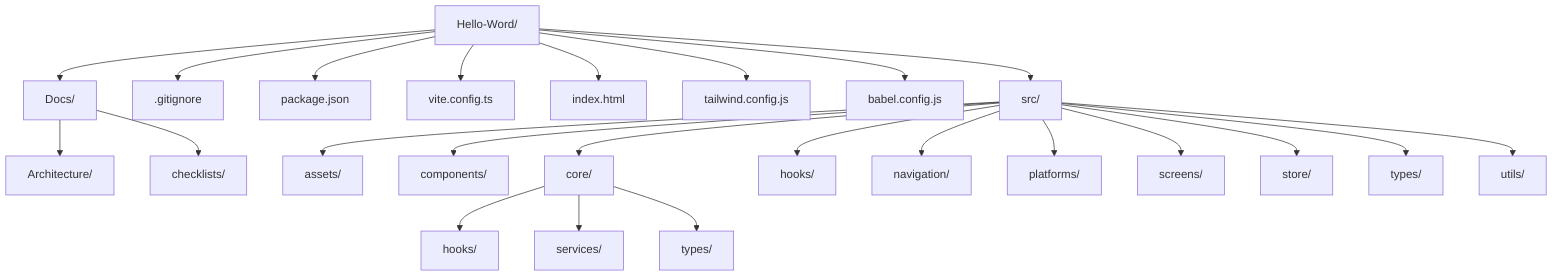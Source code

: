 flowchart TD
  A[Hello-Word/]
  A --> B[Docs/]
  B --> C[Architecture/]
  B --> D[checklists/]
  A --> E[.gitignore]
  A --> F[package.json]
  A --> H[vite.config.ts]
  A --> I[index.html]
  A --> J[tailwind.config.js]
  A --> K[babel.config.js]
  A --> G[src/]
  G --> G1[assets/]
  G --> G2[components/]
  G --> G3[core/]
  G3 --> G3A[hooks/]
  G3 --> G3B[services/]
  G3 --> G3C[types/]
  G --> G4[hooks/]
  G --> G5[navigation/]
  G --> G6[platforms/]
  G --> G7[screens/]
  G --> G8[store/]
  G --> G9[types/]
  G --> G10[utils/]